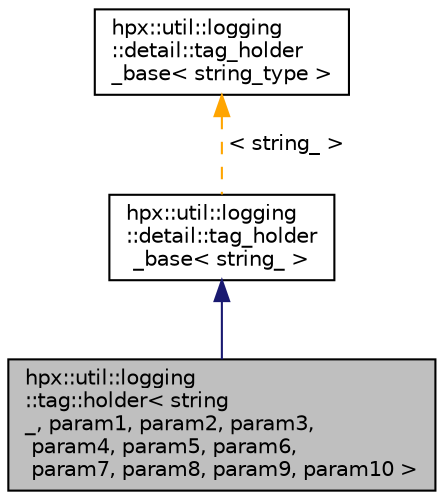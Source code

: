 digraph "hpx::util::logging::tag::holder&lt; string_, param1, param2, param3, param4, param5, param6, param7, param8, param9, param10 &gt;"
{
  edge [fontname="Helvetica",fontsize="10",labelfontname="Helvetica",labelfontsize="10"];
  node [fontname="Helvetica",fontsize="10",shape=record];
  Node0 [label="hpx::util::logging\l::tag::holder\< string\l_, param1, param2, param3,\l param4, param5, param6,\l param7, param8, param9, param10 \>",height=0.2,width=0.4,color="black", fillcolor="grey75", style="filled", fontcolor="black"];
  Node1 -> Node0 [dir="back",color="midnightblue",fontsize="10",style="solid",fontname="Helvetica"];
  Node1 [label="hpx::util::logging\l::detail::tag_holder\l_base\< string_ \>",height=0.2,width=0.4,color="black", fillcolor="white", style="filled",URL="$d3/d28/structhpx_1_1util_1_1logging_1_1detail_1_1tag__holder__base.html"];
  Node2 -> Node1 [dir="back",color="orange",fontsize="10",style="dashed",label=" \< string_ \>" ,fontname="Helvetica"];
  Node2 [label="hpx::util::logging\l::detail::tag_holder\l_base\< string_type \>",height=0.2,width=0.4,color="black", fillcolor="white", style="filled",URL="$d3/d28/structhpx_1_1util_1_1logging_1_1detail_1_1tag__holder__base.html"];
}
